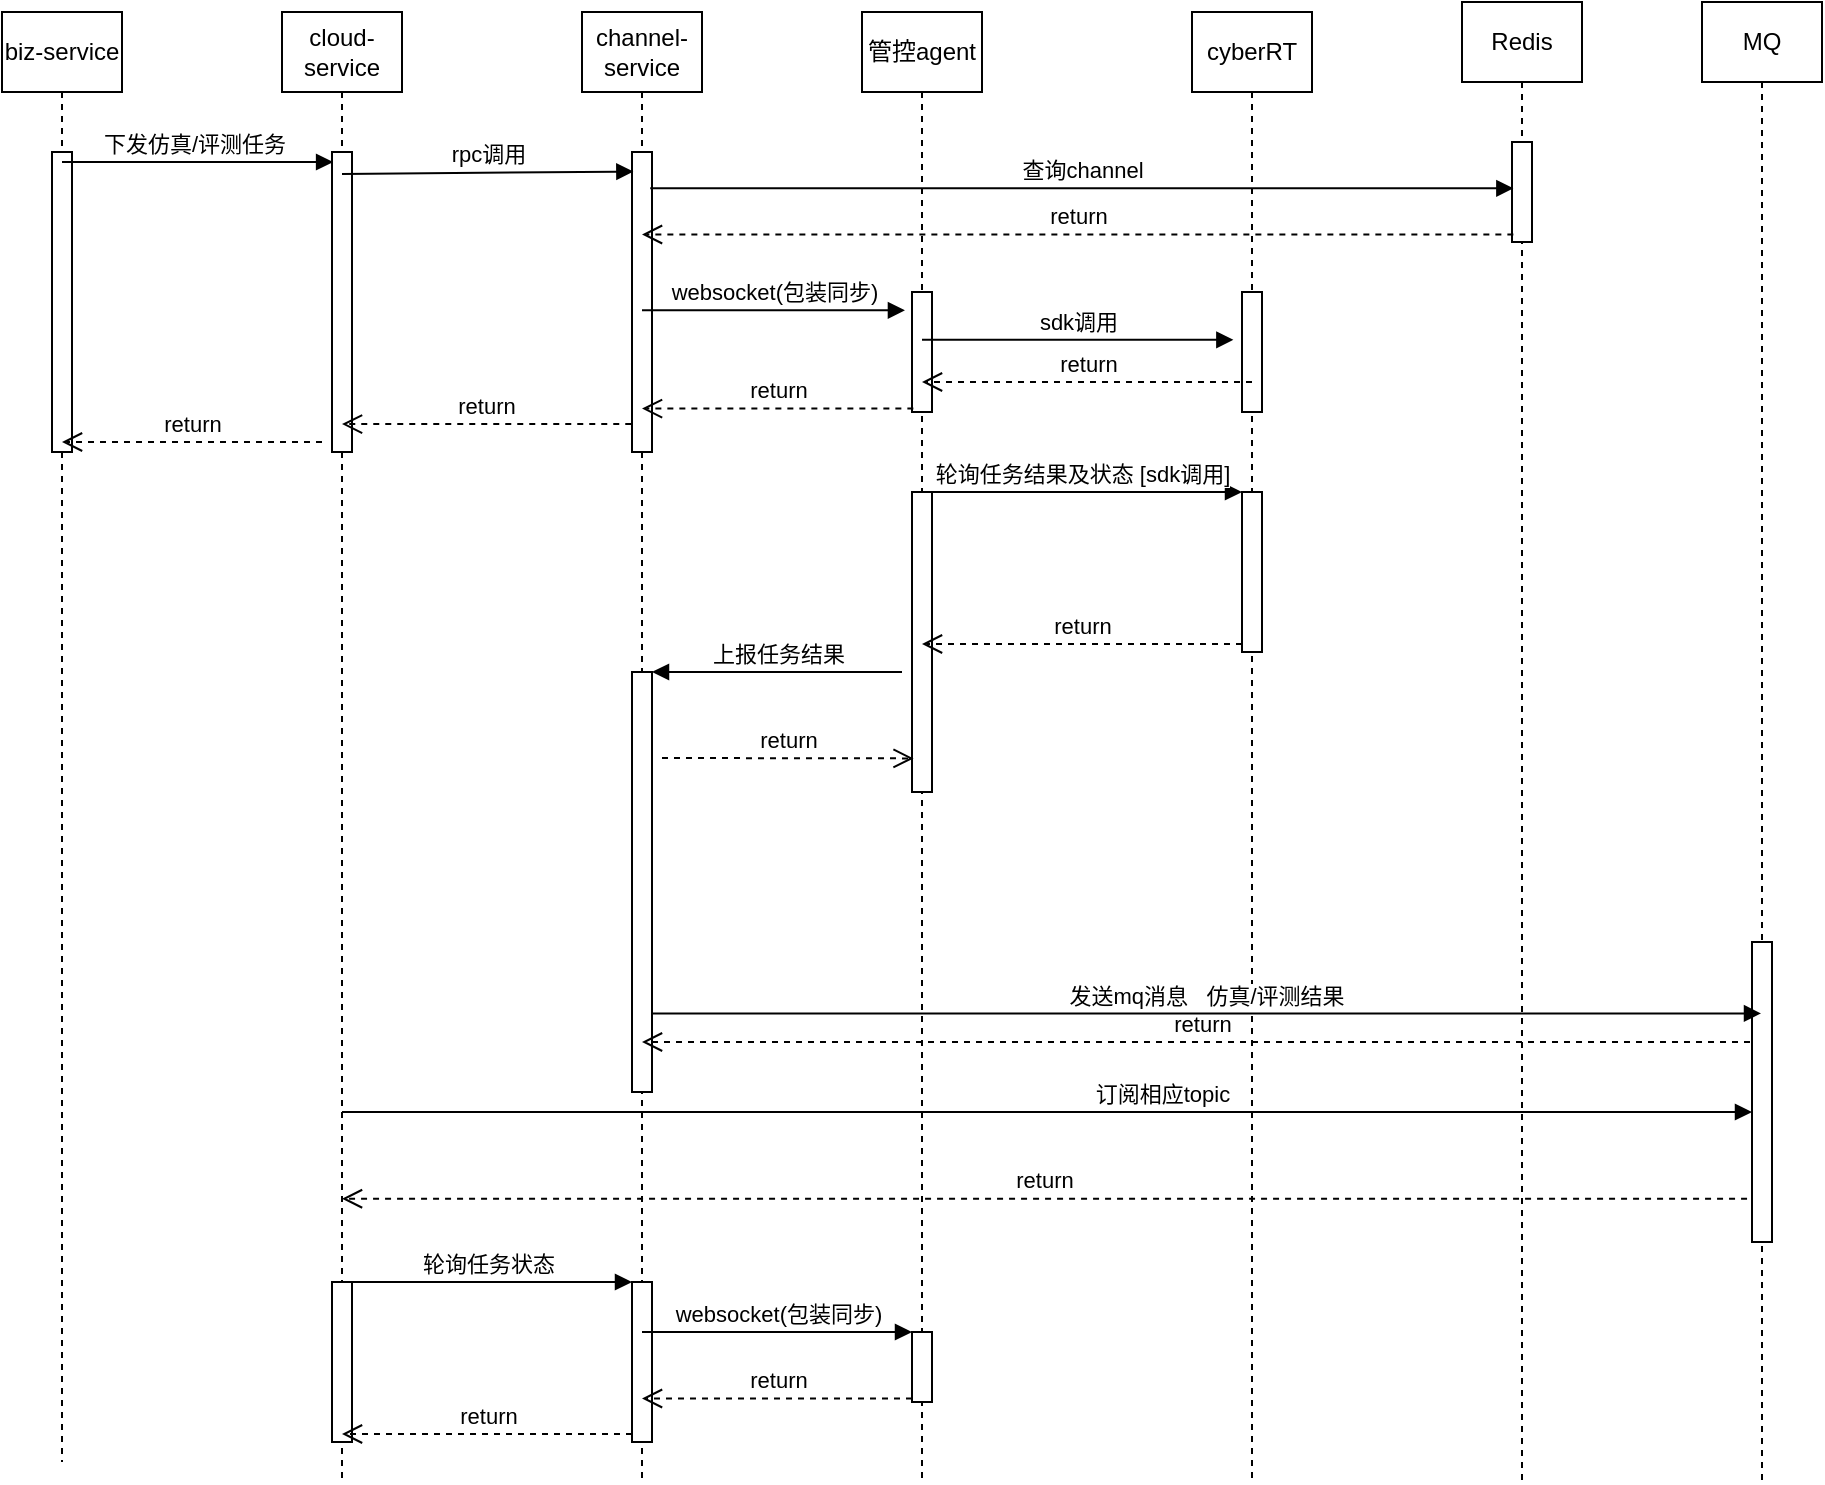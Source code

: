 <mxfile version="15.9.6" type="github" pages="4">
  <diagram name="第 0 页" id="7SCm7X1oim8M1oKMD6Wj">
    <mxGraphModel dx="946" dy="503" grid="1" gridSize="10" guides="1" tooltips="1" connect="1" arrows="1" fold="1" page="1" pageScale="1" pageWidth="850" pageHeight="1100" math="0" shadow="0">
      <root>
        <mxCell id="CPGcodSjH-JqmFzN9zXc-0" />
        <mxCell id="CPGcodSjH-JqmFzN9zXc-1" parent="CPGcodSjH-JqmFzN9zXc-0" />
        <mxCell id="CPGcodSjH-JqmFzN9zXc-2" value="cloud-service" style="shape=umlLifeline;perimeter=lifelinePerimeter;whiteSpace=wrap;html=1;container=1;collapsible=0;recursiveResize=0;outlineConnect=0;" parent="CPGcodSjH-JqmFzN9zXc-1" vertex="1">
          <mxGeometry x="170" y="25" width="60" height="735" as="geometry" />
        </mxCell>
        <mxCell id="CPGcodSjH-JqmFzN9zXc-3" value="" style="html=1;points=[];perimeter=orthogonalPerimeter;" parent="CPGcodSjH-JqmFzN9zXc-2" vertex="1">
          <mxGeometry x="25" y="70" width="10" height="150" as="geometry" />
        </mxCell>
        <mxCell id="CPGcodSjH-JqmFzN9zXc-4" value="" style="html=1;points=[];perimeter=orthogonalPerimeter;" parent="CPGcodSjH-JqmFzN9zXc-2" vertex="1">
          <mxGeometry x="25" y="635" width="10" height="80" as="geometry" />
        </mxCell>
        <mxCell id="CPGcodSjH-JqmFzN9zXc-5" value="channel-service" style="shape=umlLifeline;perimeter=lifelinePerimeter;whiteSpace=wrap;html=1;container=1;collapsible=0;recursiveResize=0;outlineConnect=0;" parent="CPGcodSjH-JqmFzN9zXc-1" vertex="1">
          <mxGeometry x="320" y="25" width="60" height="735" as="geometry" />
        </mxCell>
        <mxCell id="CPGcodSjH-JqmFzN9zXc-6" value="" style="html=1;points=[];perimeter=orthogonalPerimeter;" parent="CPGcodSjH-JqmFzN9zXc-5" vertex="1">
          <mxGeometry x="25" y="70" width="10" height="150" as="geometry" />
        </mxCell>
        <mxCell id="CPGcodSjH-JqmFzN9zXc-7" value="" style="html=1;points=[];perimeter=orthogonalPerimeter;" parent="CPGcodSjH-JqmFzN9zXc-5" vertex="1">
          <mxGeometry x="25" y="330" width="10" height="210" as="geometry" />
        </mxCell>
        <mxCell id="CPGcodSjH-JqmFzN9zXc-8" value="" style="html=1;points=[];perimeter=orthogonalPerimeter;" parent="CPGcodSjH-JqmFzN9zXc-5" vertex="1">
          <mxGeometry x="25" y="635" width="10" height="80" as="geometry" />
        </mxCell>
        <mxCell id="CPGcodSjH-JqmFzN9zXc-9" value="管控agent" style="shape=umlLifeline;perimeter=lifelinePerimeter;whiteSpace=wrap;html=1;container=1;collapsible=0;recursiveResize=0;outlineConnect=0;" parent="CPGcodSjH-JqmFzN9zXc-1" vertex="1">
          <mxGeometry x="460" y="25" width="60" height="735" as="geometry" />
        </mxCell>
        <mxCell id="CPGcodSjH-JqmFzN9zXc-10" value="" style="html=1;points=[];perimeter=orthogonalPerimeter;" parent="CPGcodSjH-JqmFzN9zXc-9" vertex="1">
          <mxGeometry x="25" y="140" width="10" height="60" as="geometry" />
        </mxCell>
        <mxCell id="CPGcodSjH-JqmFzN9zXc-11" value="" style="html=1;points=[];perimeter=orthogonalPerimeter;" parent="CPGcodSjH-JqmFzN9zXc-9" vertex="1">
          <mxGeometry x="25" y="240" width="10" height="150" as="geometry" />
        </mxCell>
        <mxCell id="CPGcodSjH-JqmFzN9zXc-13" value="" style="html=1;points=[];perimeter=orthogonalPerimeter;" parent="CPGcodSjH-JqmFzN9zXc-9" vertex="1">
          <mxGeometry x="25" y="660" width="10" height="35" as="geometry" />
        </mxCell>
        <mxCell id="CPGcodSjH-JqmFzN9zXc-14" value="cyberRT" style="shape=umlLifeline;perimeter=lifelinePerimeter;whiteSpace=wrap;html=1;container=1;collapsible=0;recursiveResize=0;outlineConnect=0;" parent="CPGcodSjH-JqmFzN9zXc-1" vertex="1">
          <mxGeometry x="625" y="25" width="60" height="735" as="geometry" />
        </mxCell>
        <mxCell id="CPGcodSjH-JqmFzN9zXc-15" value="" style="html=1;points=[];perimeter=orthogonalPerimeter;" parent="CPGcodSjH-JqmFzN9zXc-14" vertex="1">
          <mxGeometry x="25" y="140" width="10" height="60" as="geometry" />
        </mxCell>
        <mxCell id="CPGcodSjH-JqmFzN9zXc-16" value="" style="html=1;points=[];perimeter=orthogonalPerimeter;" parent="CPGcodSjH-JqmFzN9zXc-14" vertex="1">
          <mxGeometry x="25" y="240" width="10" height="80" as="geometry" />
        </mxCell>
        <mxCell id="CPGcodSjH-JqmFzN9zXc-17" value="Redis" style="shape=umlLifeline;perimeter=lifelinePerimeter;whiteSpace=wrap;html=1;container=1;collapsible=0;recursiveResize=0;outlineConnect=0;" parent="CPGcodSjH-JqmFzN9zXc-1" vertex="1">
          <mxGeometry x="760" y="20" width="60" height="740" as="geometry" />
        </mxCell>
        <mxCell id="CPGcodSjH-JqmFzN9zXc-18" value="" style="html=1;points=[];perimeter=orthogonalPerimeter;" parent="CPGcodSjH-JqmFzN9zXc-17" vertex="1">
          <mxGeometry x="25" y="70" width="10" height="50" as="geometry" />
        </mxCell>
        <mxCell id="CPGcodSjH-JqmFzN9zXc-19" value="rpc调用" style="html=1;verticalAlign=bottom;endArrow=block;entryX=0.068;entryY=0.065;rounded=0;entryDx=0;entryDy=0;entryPerimeter=0;" parent="CPGcodSjH-JqmFzN9zXc-1" target="CPGcodSjH-JqmFzN9zXc-6" edge="1">
          <mxGeometry relative="1" as="geometry">
            <mxPoint x="200" y="106" as="sourcePoint" />
          </mxGeometry>
        </mxCell>
        <mxCell id="CPGcodSjH-JqmFzN9zXc-20" value="return" style="html=1;verticalAlign=bottom;endArrow=open;dashed=1;endSize=8;exitX=-0.037;exitY=0.907;rounded=0;exitDx=0;exitDy=0;exitPerimeter=0;" parent="CPGcodSjH-JqmFzN9zXc-1" source="CPGcodSjH-JqmFzN9zXc-6" target="CPGcodSjH-JqmFzN9zXc-2" edge="1">
          <mxGeometry relative="1" as="geometry">
            <mxPoint x="100" y="166" as="targetPoint" />
          </mxGeometry>
        </mxCell>
        <mxCell id="CPGcodSjH-JqmFzN9zXc-21" value="websocket(包装同步)" style="html=1;verticalAlign=bottom;endArrow=block;entryX=-0.353;entryY=0.153;rounded=0;entryDx=0;entryDy=0;entryPerimeter=0;" parent="CPGcodSjH-JqmFzN9zXc-1" source="CPGcodSjH-JqmFzN9zXc-5" target="CPGcodSjH-JqmFzN9zXc-10" edge="1">
          <mxGeometry relative="1" as="geometry">
            <mxPoint x="240" y="100" as="sourcePoint" />
          </mxGeometry>
        </mxCell>
        <mxCell id="CPGcodSjH-JqmFzN9zXc-22" value="return" style="html=1;verticalAlign=bottom;endArrow=open;dashed=1;endSize=8;exitX=0.068;exitY=0.971;rounded=0;exitDx=0;exitDy=0;exitPerimeter=0;" parent="CPGcodSjH-JqmFzN9zXc-1" source="CPGcodSjH-JqmFzN9zXc-10" target="CPGcodSjH-JqmFzN9zXc-5" edge="1">
          <mxGeometry relative="1" as="geometry">
            <mxPoint x="240" y="176" as="targetPoint" />
          </mxGeometry>
        </mxCell>
        <mxCell id="CPGcodSjH-JqmFzN9zXc-23" value="sdk调用" style="html=1;verticalAlign=bottom;endArrow=block;entryX=-0.432;entryY=0.398;rounded=0;entryDx=0;entryDy=0;entryPerimeter=0;" parent="CPGcodSjH-JqmFzN9zXc-1" source="CPGcodSjH-JqmFzN9zXc-9" target="CPGcodSjH-JqmFzN9zXc-15" edge="1">
          <mxGeometry relative="1" as="geometry">
            <mxPoint x="500" y="185" as="sourcePoint" />
          </mxGeometry>
        </mxCell>
        <mxCell id="CPGcodSjH-JqmFzN9zXc-24" value="return" style="html=1;verticalAlign=bottom;endArrow=open;dashed=1;endSize=8;rounded=0;" parent="CPGcodSjH-JqmFzN9zXc-1" target="CPGcodSjH-JqmFzN9zXc-9" edge="1">
          <mxGeometry relative="1" as="geometry">
            <mxPoint x="410" y="186" as="targetPoint" />
            <mxPoint x="655" y="210" as="sourcePoint" />
          </mxGeometry>
        </mxCell>
        <mxCell id="CPGcodSjH-JqmFzN9zXc-25" value="轮询任务结果及状态 [sdk调用]" style="html=1;verticalAlign=bottom;endArrow=block;entryX=0;entryY=0;rounded=0;" parent="CPGcodSjH-JqmFzN9zXc-1" source="CPGcodSjH-JqmFzN9zXc-9" target="CPGcodSjH-JqmFzN9zXc-16" edge="1">
          <mxGeometry relative="1" as="geometry">
            <mxPoint x="405" y="260" as="sourcePoint" />
          </mxGeometry>
        </mxCell>
        <mxCell id="CPGcodSjH-JqmFzN9zXc-26" value="return" style="html=1;verticalAlign=bottom;endArrow=open;dashed=1;endSize=8;exitX=0;exitY=0.95;rounded=0;" parent="CPGcodSjH-JqmFzN9zXc-1" source="CPGcodSjH-JqmFzN9zXc-16" target="CPGcodSjH-JqmFzN9zXc-9" edge="1">
          <mxGeometry relative="1" as="geometry">
            <mxPoint x="405" y="336" as="targetPoint" />
          </mxGeometry>
        </mxCell>
        <mxCell id="CPGcodSjH-JqmFzN9zXc-27" value="上报任务结果" style="html=1;verticalAlign=bottom;endArrow=block;entryX=1;entryY=0;rounded=0;endSize=6;startSize=6;" parent="CPGcodSjH-JqmFzN9zXc-1" target="CPGcodSjH-JqmFzN9zXc-7" edge="1">
          <mxGeometry relative="1" as="geometry">
            <mxPoint x="480" y="355" as="sourcePoint" />
          </mxGeometry>
        </mxCell>
        <mxCell id="CPGcodSjH-JqmFzN9zXc-28" value="return" style="html=1;verticalAlign=bottom;endArrow=open;dashed=1;endSize=8;rounded=0;entryX=0.08;entryY=0.888;entryDx=0;entryDy=0;entryPerimeter=0;" parent="CPGcodSjH-JqmFzN9zXc-1" target="CPGcodSjH-JqmFzN9zXc-11" edge="1">
          <mxGeometry relative="1" as="geometry">
            <mxPoint x="590" y="407" as="targetPoint" />
            <mxPoint x="360" y="398" as="sourcePoint" />
            <Array as="points" />
          </mxGeometry>
        </mxCell>
        <mxCell id="CPGcodSjH-JqmFzN9zXc-29" value="订阅相应topic" style="html=1;verticalAlign=bottom;endArrow=block;entryX=0;entryY=0;rounded=0;" parent="CPGcodSjH-JqmFzN9zXc-1" source="CPGcodSjH-JqmFzN9zXc-2" edge="1">
          <mxGeometry x="0.163" relative="1" as="geometry">
            <mxPoint x="555" y="480" as="sourcePoint" />
            <mxPoint x="905" y="575" as="targetPoint" />
            <mxPoint as="offset" />
          </mxGeometry>
        </mxCell>
        <mxCell id="CPGcodSjH-JqmFzN9zXc-30" value="return" style="html=1;verticalAlign=bottom;endArrow=open;dashed=1;endSize=8;exitX=-0.247;exitY=0.964;rounded=0;exitDx=0;exitDy=0;exitPerimeter=0;" parent="CPGcodSjH-JqmFzN9zXc-1" target="CPGcodSjH-JqmFzN9zXc-2" edge="1">
          <mxGeometry relative="1" as="geometry">
            <mxPoint x="555" y="556" as="targetPoint" />
            <mxPoint x="902.53" y="618.38" as="sourcePoint" />
          </mxGeometry>
        </mxCell>
        <mxCell id="CPGcodSjH-JqmFzN9zXc-31" value="return" style="html=1;verticalAlign=bottom;endArrow=open;dashed=1;endSize=8;rounded=0;" parent="CPGcodSjH-JqmFzN9zXc-1" target="CPGcodSjH-JqmFzN9zXc-5" edge="1">
          <mxGeometry relative="1" as="geometry">
            <mxPoint x="180" y="550" as="targetPoint" />
            <mxPoint x="910" y="540" as="sourcePoint" />
          </mxGeometry>
        </mxCell>
        <mxCell id="CPGcodSjH-JqmFzN9zXc-36" value="biz-service" style="shape=umlLifeline;perimeter=lifelinePerimeter;whiteSpace=wrap;html=1;container=1;collapsible=0;recursiveResize=0;outlineConnect=0;" parent="CPGcodSjH-JqmFzN9zXc-1" vertex="1">
          <mxGeometry x="30" y="25" width="60" height="725" as="geometry" />
        </mxCell>
        <mxCell id="CPGcodSjH-JqmFzN9zXc-37" value="" style="html=1;points=[];perimeter=orthogonalPerimeter;" parent="CPGcodSjH-JqmFzN9zXc-36" vertex="1">
          <mxGeometry x="25" y="70" width="10" height="150" as="geometry" />
        </mxCell>
        <mxCell id="CPGcodSjH-JqmFzN9zXc-38" value="下发仿真/评测任务" style="html=1;verticalAlign=bottom;endArrow=block;entryX=0;entryY=0;rounded=0;" parent="CPGcodSjH-JqmFzN9zXc-1" edge="1">
          <mxGeometry x="-0.031" relative="1" as="geometry">
            <mxPoint x="60" y="100" as="sourcePoint" />
            <mxPoint x="195.55" y="100.0" as="targetPoint" />
            <mxPoint as="offset" />
          </mxGeometry>
        </mxCell>
        <mxCell id="CPGcodSjH-JqmFzN9zXc-39" value="return" style="html=1;verticalAlign=bottom;endArrow=open;dashed=1;endSize=8;rounded=0;" parent="CPGcodSjH-JqmFzN9zXc-1" target="CPGcodSjH-JqmFzN9zXc-36" edge="1">
          <mxGeometry relative="1" as="geometry">
            <mxPoint x="190" y="240" as="sourcePoint" />
            <mxPoint x="110" y="230" as="targetPoint" />
          </mxGeometry>
        </mxCell>
        <mxCell id="CPGcodSjH-JqmFzN9zXc-40" value="MQ" style="shape=umlLifeline;perimeter=lifelinePerimeter;whiteSpace=wrap;html=1;container=1;collapsible=0;recursiveResize=0;outlineConnect=0;" parent="CPGcodSjH-JqmFzN9zXc-1" vertex="1">
          <mxGeometry x="880" y="20" width="60" height="740" as="geometry" />
        </mxCell>
        <mxCell id="CPGcodSjH-JqmFzN9zXc-41" value="" style="html=1;points=[];perimeter=orthogonalPerimeter;" parent="CPGcodSjH-JqmFzN9zXc-40" vertex="1">
          <mxGeometry x="25" y="470" width="10" height="150" as="geometry" />
        </mxCell>
        <mxCell id="CPGcodSjH-JqmFzN9zXc-42" value="return" style="html=1;verticalAlign=bottom;endArrow=open;dashed=1;endSize=8;exitX=0.068;exitY=0.925;rounded=0;exitDx=0;exitDy=0;exitPerimeter=0;" parent="CPGcodSjH-JqmFzN9zXc-1" source="CPGcodSjH-JqmFzN9zXc-18" target="CPGcodSjH-JqmFzN9zXc-5" edge="1">
          <mxGeometry relative="1" as="geometry">
            <mxPoint x="685" y="236" as="targetPoint" />
          </mxGeometry>
        </mxCell>
        <mxCell id="CPGcodSjH-JqmFzN9zXc-43" value="查询channel" style="html=1;verticalAlign=bottom;endArrow=block;rounded=0;entryX=0.068;entryY=0.463;entryDx=0;entryDy=0;entryPerimeter=0;exitX=0.911;exitY=0.121;exitDx=0;exitDy=0;exitPerimeter=0;" parent="CPGcodSjH-JqmFzN9zXc-1" source="CPGcodSjH-JqmFzN9zXc-6" target="CPGcodSjH-JqmFzN9zXc-18" edge="1">
          <mxGeometry relative="1" as="geometry">
            <mxPoint x="360" y="106" as="sourcePoint" />
            <mxPoint x="790" y="100" as="targetPoint" />
          </mxGeometry>
        </mxCell>
        <mxCell id="CPGcodSjH-JqmFzN9zXc-44" value="发送mq消息&amp;nbsp; &amp;nbsp;仿真/评测结果" style="html=1;verticalAlign=bottom;endArrow=block;rounded=0;startSize=6;endSize=6;exitX=1.016;exitY=0.813;exitDx=0;exitDy=0;exitPerimeter=0;" parent="CPGcodSjH-JqmFzN9zXc-1" source="CPGcodSjH-JqmFzN9zXc-7" target="CPGcodSjH-JqmFzN9zXc-40" edge="1">
          <mxGeometry width="80" relative="1" as="geometry">
            <mxPoint x="570" y="420" as="sourcePoint" />
            <mxPoint x="650" y="420" as="targetPoint" />
          </mxGeometry>
        </mxCell>
        <mxCell id="CPGcodSjH-JqmFzN9zXc-45" value="websocket(包装同步)" style="html=1;verticalAlign=bottom;endArrow=block;entryX=0;entryY=0;rounded=0;startSize=6;endSize=6;" parent="CPGcodSjH-JqmFzN9zXc-1" source="CPGcodSjH-JqmFzN9zXc-5" target="CPGcodSjH-JqmFzN9zXc-13" edge="1">
          <mxGeometry relative="1" as="geometry">
            <mxPoint x="370" y="600" as="sourcePoint" />
          </mxGeometry>
        </mxCell>
        <mxCell id="CPGcodSjH-JqmFzN9zXc-46" value="return" style="html=1;verticalAlign=bottom;endArrow=open;dashed=1;endSize=8;exitX=0;exitY=0.95;rounded=0;" parent="CPGcodSjH-JqmFzN9zXc-1" source="CPGcodSjH-JqmFzN9zXc-13" target="CPGcodSjH-JqmFzN9zXc-5" edge="1">
          <mxGeometry relative="1" as="geometry">
            <mxPoint x="370" y="676" as="targetPoint" />
          </mxGeometry>
        </mxCell>
        <mxCell id="CPGcodSjH-JqmFzN9zXc-47" value="轮询任务状态" style="html=1;verticalAlign=bottom;endArrow=block;entryX=0;entryY=0;rounded=0;startSize=6;endSize=6;" parent="CPGcodSjH-JqmFzN9zXc-1" source="CPGcodSjH-JqmFzN9zXc-2" target="CPGcodSjH-JqmFzN9zXc-8" edge="1">
          <mxGeometry relative="1" as="geometry">
            <mxPoint x="370" y="550" as="sourcePoint" />
          </mxGeometry>
        </mxCell>
        <mxCell id="CPGcodSjH-JqmFzN9zXc-48" value="return" style="html=1;verticalAlign=bottom;endArrow=open;dashed=1;endSize=8;exitX=0;exitY=0.95;rounded=0;" parent="CPGcodSjH-JqmFzN9zXc-1" source="CPGcodSjH-JqmFzN9zXc-8" target="CPGcodSjH-JqmFzN9zXc-2" edge="1">
          <mxGeometry relative="1" as="geometry">
            <mxPoint x="370" y="626" as="targetPoint" />
          </mxGeometry>
        </mxCell>
      </root>
    </mxGraphModel>
  </diagram>
  <diagram id="y43DfxvxHkq96aOq3xMm" name="第 1 页">
    <mxGraphModel dx="946" dy="503" grid="1" gridSize="10" guides="1" tooltips="1" connect="1" arrows="1" fold="1" page="1" pageScale="1" pageWidth="850" pageHeight="1100" math="0" shadow="0">
      <root>
        <mxCell id="0" />
        <mxCell id="1" parent="0" />
        <mxCell id="WShSjZ7iAAt_4kcY2VJ5-2" value="cloud-service" style="shape=umlLifeline;perimeter=lifelinePerimeter;whiteSpace=wrap;html=1;container=1;collapsible=0;recursiveResize=0;outlineConnect=0;" parent="1" vertex="1">
          <mxGeometry x="170" y="25" width="60" height="735" as="geometry" />
        </mxCell>
        <mxCell id="WShSjZ7iAAt_4kcY2VJ5-31" value="" style="html=1;points=[];perimeter=orthogonalPerimeter;" parent="WShSjZ7iAAt_4kcY2VJ5-2" vertex="1">
          <mxGeometry x="25" y="70" width="10" height="150" as="geometry" />
        </mxCell>
        <mxCell id="LzbOUSj-QeAD0FJS8F---11" value="" style="html=1;points=[];perimeter=orthogonalPerimeter;" parent="WShSjZ7iAAt_4kcY2VJ5-2" vertex="1">
          <mxGeometry x="25" y="635" width="10" height="80" as="geometry" />
        </mxCell>
        <mxCell id="WShSjZ7iAAt_4kcY2VJ5-9" value="channel-service" style="shape=umlLifeline;perimeter=lifelinePerimeter;whiteSpace=wrap;html=1;container=1;collapsible=0;recursiveResize=0;outlineConnect=0;" parent="1" vertex="1">
          <mxGeometry x="320" y="25" width="60" height="735" as="geometry" />
        </mxCell>
        <mxCell id="WShSjZ7iAAt_4kcY2VJ5-17" value="" style="html=1;points=[];perimeter=orthogonalPerimeter;" parent="WShSjZ7iAAt_4kcY2VJ5-9" vertex="1">
          <mxGeometry x="25" y="70" width="10" height="150" as="geometry" />
        </mxCell>
        <mxCell id="WShSjZ7iAAt_4kcY2VJ5-34" value="" style="html=1;points=[];perimeter=orthogonalPerimeter;" parent="WShSjZ7iAAt_4kcY2VJ5-9" vertex="1">
          <mxGeometry x="25" y="330" width="10" height="210" as="geometry" />
        </mxCell>
        <mxCell id="LzbOUSj-QeAD0FJS8F---8" value="" style="html=1;points=[];perimeter=orthogonalPerimeter;" parent="WShSjZ7iAAt_4kcY2VJ5-9" vertex="1">
          <mxGeometry x="25" y="635" width="10" height="80" as="geometry" />
        </mxCell>
        <mxCell id="WShSjZ7iAAt_4kcY2VJ5-11" value="管控agent" style="shape=umlLifeline;perimeter=lifelinePerimeter;whiteSpace=wrap;html=1;container=1;collapsible=0;recursiveResize=0;outlineConnect=0;" parent="1" vertex="1">
          <mxGeometry x="460" y="25" width="60" height="735" as="geometry" />
        </mxCell>
        <mxCell id="WShSjZ7iAAt_4kcY2VJ5-22" value="" style="html=1;points=[];perimeter=orthogonalPerimeter;" parent="WShSjZ7iAAt_4kcY2VJ5-11" vertex="1">
          <mxGeometry x="25" y="140" width="10" height="60" as="geometry" />
        </mxCell>
        <mxCell id="WShSjZ7iAAt_4kcY2VJ5-32" value="" style="html=1;points=[];perimeter=orthogonalPerimeter;" parent="WShSjZ7iAAt_4kcY2VJ5-11" vertex="1">
          <mxGeometry x="25" y="240" width="10" height="150" as="geometry" />
        </mxCell>
        <mxCell id="LzbOUSj-QeAD0FJS8F---4" value="" style="html=1;points=[];perimeter=orthogonalPerimeter;" parent="WShSjZ7iAAt_4kcY2VJ5-11" vertex="1">
          <mxGeometry x="25" y="660" width="10" height="35" as="geometry" />
        </mxCell>
        <mxCell id="WShSjZ7iAAt_4kcY2VJ5-12" value="agent" style="shape=umlLifeline;perimeter=lifelinePerimeter;whiteSpace=wrap;html=1;container=1;collapsible=0;recursiveResize=0;outlineConnect=0;" parent="1" vertex="1">
          <mxGeometry x="625" y="25" width="60" height="735" as="geometry" />
        </mxCell>
        <mxCell id="WShSjZ7iAAt_4kcY2VJ5-25" value="" style="html=1;points=[];perimeter=orthogonalPerimeter;" parent="WShSjZ7iAAt_4kcY2VJ5-12" vertex="1">
          <mxGeometry x="25" y="140" width="10" height="60" as="geometry" />
        </mxCell>
        <mxCell id="WShSjZ7iAAt_4kcY2VJ5-28" value="" style="html=1;points=[];perimeter=orthogonalPerimeter;" parent="WShSjZ7iAAt_4kcY2VJ5-12" vertex="1">
          <mxGeometry x="25" y="240" width="10" height="80" as="geometry" />
        </mxCell>
        <mxCell id="WShSjZ7iAAt_4kcY2VJ5-14" value="Redis" style="shape=umlLifeline;perimeter=lifelinePerimeter;whiteSpace=wrap;html=1;container=1;collapsible=0;recursiveResize=0;outlineConnect=0;" parent="1" vertex="1">
          <mxGeometry x="760" y="20" width="60" height="740" as="geometry" />
        </mxCell>
        <mxCell id="WShSjZ7iAAt_4kcY2VJ5-66" value="" style="html=1;points=[];perimeter=orthogonalPerimeter;" parent="WShSjZ7iAAt_4kcY2VJ5-14" vertex="1">
          <mxGeometry x="25" y="70" width="10" height="50" as="geometry" />
        </mxCell>
        <mxCell id="WShSjZ7iAAt_4kcY2VJ5-18" value="rpc调用" style="html=1;verticalAlign=bottom;endArrow=block;entryX=0.068;entryY=0.065;rounded=0;entryDx=0;entryDy=0;entryPerimeter=0;" parent="1" target="WShSjZ7iAAt_4kcY2VJ5-17" edge="1">
          <mxGeometry relative="1" as="geometry">
            <mxPoint x="200" y="106" as="sourcePoint" />
          </mxGeometry>
        </mxCell>
        <mxCell id="WShSjZ7iAAt_4kcY2VJ5-19" value="return" style="html=1;verticalAlign=bottom;endArrow=open;dashed=1;endSize=8;exitX=-0.037;exitY=0.907;rounded=0;exitDx=0;exitDy=0;exitPerimeter=0;" parent="1" source="WShSjZ7iAAt_4kcY2VJ5-17" target="WShSjZ7iAAt_4kcY2VJ5-2" edge="1">
          <mxGeometry relative="1" as="geometry">
            <mxPoint x="100" y="166" as="targetPoint" />
          </mxGeometry>
        </mxCell>
        <mxCell id="WShSjZ7iAAt_4kcY2VJ5-23" value="websocket(包装同步)" style="html=1;verticalAlign=bottom;endArrow=block;entryX=-0.353;entryY=0.153;rounded=0;entryDx=0;entryDy=0;entryPerimeter=0;" parent="1" source="WShSjZ7iAAt_4kcY2VJ5-9" target="WShSjZ7iAAt_4kcY2VJ5-22" edge="1">
          <mxGeometry relative="1" as="geometry">
            <mxPoint x="240" y="100" as="sourcePoint" />
          </mxGeometry>
        </mxCell>
        <mxCell id="WShSjZ7iAAt_4kcY2VJ5-24" value="return" style="html=1;verticalAlign=bottom;endArrow=open;dashed=1;endSize=8;exitX=0.068;exitY=0.971;rounded=0;exitDx=0;exitDy=0;exitPerimeter=0;" parent="1" source="WShSjZ7iAAt_4kcY2VJ5-22" target="WShSjZ7iAAt_4kcY2VJ5-9" edge="1">
          <mxGeometry relative="1" as="geometry">
            <mxPoint x="240" y="176" as="targetPoint" />
          </mxGeometry>
        </mxCell>
        <mxCell id="WShSjZ7iAAt_4kcY2VJ5-26" value="http调用api接口" style="html=1;verticalAlign=bottom;endArrow=block;entryX=-0.432;entryY=0.398;rounded=0;entryDx=0;entryDy=0;entryPerimeter=0;" parent="1" source="WShSjZ7iAAt_4kcY2VJ5-11" target="WShSjZ7iAAt_4kcY2VJ5-25" edge="1">
          <mxGeometry relative="1" as="geometry">
            <mxPoint x="500" y="185" as="sourcePoint" />
          </mxGeometry>
        </mxCell>
        <mxCell id="WShSjZ7iAAt_4kcY2VJ5-27" value="return" style="html=1;verticalAlign=bottom;endArrow=open;dashed=1;endSize=8;rounded=0;" parent="1" target="WShSjZ7iAAt_4kcY2VJ5-11" edge="1">
          <mxGeometry relative="1" as="geometry">
            <mxPoint x="410" y="186" as="targetPoint" />
            <mxPoint x="655" y="210" as="sourcePoint" />
          </mxGeometry>
        </mxCell>
        <mxCell id="WShSjZ7iAAt_4kcY2VJ5-29" value="轮询任务结果 &amp;amp;任务状态" style="html=1;verticalAlign=bottom;endArrow=block;entryX=0;entryY=0;rounded=0;" parent="1" source="WShSjZ7iAAt_4kcY2VJ5-11" target="WShSjZ7iAAt_4kcY2VJ5-28" edge="1">
          <mxGeometry relative="1" as="geometry">
            <mxPoint x="405" y="260" as="sourcePoint" />
          </mxGeometry>
        </mxCell>
        <mxCell id="WShSjZ7iAAt_4kcY2VJ5-30" value="return" style="html=1;verticalAlign=bottom;endArrow=open;dashed=1;endSize=8;exitX=0;exitY=0.95;rounded=0;" parent="1" source="WShSjZ7iAAt_4kcY2VJ5-28" target="WShSjZ7iAAt_4kcY2VJ5-11" edge="1">
          <mxGeometry relative="1" as="geometry">
            <mxPoint x="405" y="336" as="targetPoint" />
          </mxGeometry>
        </mxCell>
        <mxCell id="WShSjZ7iAAt_4kcY2VJ5-35" value="上报任务结果" style="html=1;verticalAlign=bottom;endArrow=block;entryX=1;entryY=0;rounded=0;endSize=6;startSize=6;" parent="1" target="WShSjZ7iAAt_4kcY2VJ5-34" edge="1">
          <mxGeometry relative="1" as="geometry">
            <mxPoint x="480" y="355" as="sourcePoint" />
          </mxGeometry>
        </mxCell>
        <mxCell id="WShSjZ7iAAt_4kcY2VJ5-36" value="return" style="html=1;verticalAlign=bottom;endArrow=open;dashed=1;endSize=8;rounded=0;entryX=0.08;entryY=0.888;entryDx=0;entryDy=0;entryPerimeter=0;" parent="1" target="WShSjZ7iAAt_4kcY2VJ5-32" edge="1">
          <mxGeometry relative="1" as="geometry">
            <mxPoint x="590" y="407" as="targetPoint" />
            <mxPoint x="360" y="398" as="sourcePoint" />
            <Array as="points" />
          </mxGeometry>
        </mxCell>
        <mxCell id="WShSjZ7iAAt_4kcY2VJ5-43" value="订阅相应topic" style="html=1;verticalAlign=bottom;endArrow=block;entryX=0;entryY=0;rounded=0;" parent="1" source="WShSjZ7iAAt_4kcY2VJ5-2" edge="1">
          <mxGeometry x="0.163" relative="1" as="geometry">
            <mxPoint x="555" y="480" as="sourcePoint" />
            <mxPoint x="905" y="575" as="targetPoint" />
            <mxPoint as="offset" />
          </mxGeometry>
        </mxCell>
        <mxCell id="WShSjZ7iAAt_4kcY2VJ5-44" value="return" style="html=1;verticalAlign=bottom;endArrow=open;dashed=1;endSize=8;exitX=-0.247;exitY=0.964;rounded=0;exitDx=0;exitDy=0;exitPerimeter=0;" parent="1" target="WShSjZ7iAAt_4kcY2VJ5-2" edge="1">
          <mxGeometry relative="1" as="geometry">
            <mxPoint x="555" y="556" as="targetPoint" />
            <mxPoint x="902.53" y="618.38" as="sourcePoint" />
          </mxGeometry>
        </mxCell>
        <mxCell id="WShSjZ7iAAt_4kcY2VJ5-45" value="return" style="html=1;verticalAlign=bottom;endArrow=open;dashed=1;endSize=8;rounded=0;" parent="1" target="WShSjZ7iAAt_4kcY2VJ5-9" edge="1">
          <mxGeometry relative="1" as="geometry">
            <mxPoint x="180" y="550" as="targetPoint" />
            <mxPoint x="910" y="540" as="sourcePoint" />
          </mxGeometry>
        </mxCell>
        <mxCell id="WShSjZ7iAAt_4kcY2VJ5-57" value="biz-service" style="shape=umlLifeline;perimeter=lifelinePerimeter;whiteSpace=wrap;html=1;container=1;collapsible=0;recursiveResize=0;outlineConnect=0;" parent="1" vertex="1">
          <mxGeometry x="30" y="25" width="60" height="725" as="geometry" />
        </mxCell>
        <mxCell id="WShSjZ7iAAt_4kcY2VJ5-58" value="" style="html=1;points=[];perimeter=orthogonalPerimeter;" parent="WShSjZ7iAAt_4kcY2VJ5-57" vertex="1">
          <mxGeometry x="25" y="70" width="10" height="150" as="geometry" />
        </mxCell>
        <mxCell id="WShSjZ7iAAt_4kcY2VJ5-59" value="下发仿真/评测任务" style="html=1;verticalAlign=bottom;endArrow=block;entryX=0;entryY=0;rounded=0;" parent="1" edge="1">
          <mxGeometry x="-0.031" relative="1" as="geometry">
            <mxPoint x="60" y="100" as="sourcePoint" />
            <mxPoint x="195.55" y="100.0" as="targetPoint" />
            <mxPoint as="offset" />
          </mxGeometry>
        </mxCell>
        <mxCell id="WShSjZ7iAAt_4kcY2VJ5-60" value="return" style="html=1;verticalAlign=bottom;endArrow=open;dashed=1;endSize=8;rounded=0;" parent="1" target="WShSjZ7iAAt_4kcY2VJ5-57" edge="1">
          <mxGeometry relative="1" as="geometry">
            <mxPoint x="190" y="240" as="sourcePoint" />
            <mxPoint x="110" y="230" as="targetPoint" />
          </mxGeometry>
        </mxCell>
        <mxCell id="WShSjZ7iAAt_4kcY2VJ5-63" value="MQ" style="shape=umlLifeline;perimeter=lifelinePerimeter;whiteSpace=wrap;html=1;container=1;collapsible=0;recursiveResize=0;outlineConnect=0;" parent="1" vertex="1">
          <mxGeometry x="880" y="20" width="60" height="740" as="geometry" />
        </mxCell>
        <mxCell id="WShSjZ7iAAt_4kcY2VJ5-64" value="" style="html=1;points=[];perimeter=orthogonalPerimeter;" parent="WShSjZ7iAAt_4kcY2VJ5-63" vertex="1">
          <mxGeometry x="25" y="470" width="10" height="150" as="geometry" />
        </mxCell>
        <mxCell id="WShSjZ7iAAt_4kcY2VJ5-68" value="return" style="html=1;verticalAlign=bottom;endArrow=open;dashed=1;endSize=8;exitX=0.068;exitY=0.925;rounded=0;exitDx=0;exitDy=0;exitPerimeter=0;" parent="1" source="WShSjZ7iAAt_4kcY2VJ5-66" target="WShSjZ7iAAt_4kcY2VJ5-9" edge="1">
          <mxGeometry relative="1" as="geometry">
            <mxPoint x="685" y="236" as="targetPoint" />
          </mxGeometry>
        </mxCell>
        <mxCell id="WShSjZ7iAAt_4kcY2VJ5-70" value="查询channel" style="html=1;verticalAlign=bottom;endArrow=block;rounded=0;entryX=0.068;entryY=0.463;entryDx=0;entryDy=0;entryPerimeter=0;exitX=0.911;exitY=0.121;exitDx=0;exitDy=0;exitPerimeter=0;" parent="1" source="WShSjZ7iAAt_4kcY2VJ5-17" target="WShSjZ7iAAt_4kcY2VJ5-66" edge="1">
          <mxGeometry relative="1" as="geometry">
            <mxPoint x="360" y="106" as="sourcePoint" />
            <mxPoint x="790" y="100" as="targetPoint" />
          </mxGeometry>
        </mxCell>
        <mxCell id="TEx84sVC3yWoPWmnLdWA-1" value="发送mq消息&amp;nbsp; &amp;nbsp;仿真/评测结果" style="html=1;verticalAlign=bottom;endArrow=block;rounded=0;startSize=6;endSize=6;exitX=1.016;exitY=0.813;exitDx=0;exitDy=0;exitPerimeter=0;" parent="1" source="WShSjZ7iAAt_4kcY2VJ5-34" target="WShSjZ7iAAt_4kcY2VJ5-63" edge="1">
          <mxGeometry width="80" relative="1" as="geometry">
            <mxPoint x="570" y="420" as="sourcePoint" />
            <mxPoint x="650" y="420" as="targetPoint" />
          </mxGeometry>
        </mxCell>
        <mxCell id="LzbOUSj-QeAD0FJS8F---5" value="websocket(包装同步)&amp;nbsp;" style="html=1;verticalAlign=bottom;endArrow=block;entryX=0;entryY=0;rounded=0;startSize=6;endSize=6;" parent="1" source="WShSjZ7iAAt_4kcY2VJ5-9" target="LzbOUSj-QeAD0FJS8F---4" edge="1">
          <mxGeometry x="0.189" relative="1" as="geometry">
            <mxPoint x="370" y="600" as="sourcePoint" />
            <mxPoint as="offset" />
          </mxGeometry>
        </mxCell>
        <mxCell id="LzbOUSj-QeAD0FJS8F---6" value="return" style="html=1;verticalAlign=bottom;endArrow=open;dashed=1;endSize=8;exitX=0;exitY=0.95;rounded=0;" parent="1" source="LzbOUSj-QeAD0FJS8F---4" target="WShSjZ7iAAt_4kcY2VJ5-9" edge="1">
          <mxGeometry relative="1" as="geometry">
            <mxPoint x="370" y="676" as="targetPoint" />
          </mxGeometry>
        </mxCell>
        <mxCell id="LzbOUSj-QeAD0FJS8F---9" value="http 轮询任务状态" style="html=1;verticalAlign=bottom;endArrow=block;entryX=0;entryY=0;rounded=0;startSize=6;endSize=6;" parent="1" source="WShSjZ7iAAt_4kcY2VJ5-2" target="LzbOUSj-QeAD0FJS8F---8" edge="1">
          <mxGeometry relative="1" as="geometry">
            <mxPoint x="370" y="550" as="sourcePoint" />
          </mxGeometry>
        </mxCell>
        <mxCell id="LzbOUSj-QeAD0FJS8F---10" value="return" style="html=1;verticalAlign=bottom;endArrow=open;dashed=1;endSize=8;exitX=0;exitY=0.95;rounded=0;" parent="1" source="LzbOUSj-QeAD0FJS8F---8" target="WShSjZ7iAAt_4kcY2VJ5-2" edge="1">
          <mxGeometry relative="1" as="geometry">
            <mxPoint x="370" y="626" as="targetPoint" />
          </mxGeometry>
        </mxCell>
      </root>
    </mxGraphModel>
  </diagram>
  <diagram id="SDZFOU-aVHrFD_dtlYZ5" name="第 2 页">
    <mxGraphModel dx="1113" dy="1692" grid="1" gridSize="10" guides="1" tooltips="1" connect="1" arrows="1" fold="1" page="1" pageScale="1" pageWidth="850" pageHeight="1100" math="0" shadow="0">
      <root>
        <mxCell id="_KG9jZbXzDjlH9yBVUGl-0" />
        <mxCell id="_KG9jZbXzDjlH9yBVUGl-1" parent="_KG9jZbXzDjlH9yBVUGl-0" />
        <object placeholders="1" c4Name="channel-service" c4Type="Container" c4Application="通道服务" label="&lt;font style=&quot;font-size: 16px&quot;&gt;&lt;b&gt;&lt;div style=&quot;text-align: left&quot;&gt;%c4Name%&lt;/div&gt;&lt;/b&gt;&lt;/font&gt;&lt;div style=&quot;text-align: left&quot;&gt;[%c4Application%]&lt;/div&gt;" id="W9l1ISxlE_OnwhYrX99X-3">
          <mxCell style="rounded=1;fontSize=11;whiteSpace=wrap;html=1;dashed=1;arcSize=20;fillColor=none;strokeColor=#666666;fontColor=#333333;labelBackgroundColor=none;align=left;verticalAlign=bottom;labelBorderColor=none;spacingTop=0;spacing=10;dashPattern=8 4;metaEdit=1;rotatable=0;perimeter=rectanglePerimeter;noLabel=0;labelPadding=0;allowArrows=0;connectable=0;expand=0;recursiveResize=0;editable=1;pointerEvents=0;absoluteArcSize=1;points=[[0.25,0,0],[0.5,0,0],[0.75,0,0],[1,0.25,0],[1,0.5,0],[1,0.75,0],[0.75,1,0],[0.5,1,0],[0.25,1,0],[0,0.75,0],[0,0.5,0],[0,0.25,0]];" vertex="1" parent="_KG9jZbXzDjlH9yBVUGl-1">
            <mxGeometry x="10" y="-470" width="990" height="690" as="geometry" />
          </mxCell>
        </object>
        <object placeholders="1" c4Name="PushService" c4Type="Component: Spring Bean" c4Description="路由&amp;推送" label="&lt;font style=&quot;font-size: 16px&quot;&gt;&lt;b&gt;%c4Name%&lt;/b&gt;&lt;/font&gt;&lt;div&gt;[%c4Type%]&lt;/div&gt;&lt;br&gt;&lt;div&gt;&lt;font style=&quot;font-size: 11px&quot;&gt;&lt;font color=&quot;#cccccc&quot;&gt;%c4Description%&lt;/font&gt;&lt;/div&gt;" id="W9l1ISxlE_OnwhYrX99X-17">
          <mxCell style="rounded=1;whiteSpace=wrap;html=1;labelBackgroundColor=none;fillColor=#1061B0;fontColor=#ffffff;align=center;arcSize=10;strokeColor=#0D5091;metaEdit=1;resizable=0;points=[[0.25,0,0],[0.5,0,0],[0.75,0,0],[1,0.25,0],[1,0.5,0],[1,0.75,0],[0.75,1,0],[0.5,1,0],[0.25,1,0],[0,0.75,0],[0,0.5,0],[0,0.25,0]];" vertex="1" parent="_KG9jZbXzDjlH9yBVUGl-1">
            <mxGeometry x="370" y="-185" width="240" height="120" as="geometry" />
          </mxCell>
        </object>
        <object placeholders="1" c4Name="ConnectionService" c4Type="Component: Spring Bean" c4Description="连接管理&amp;权限管理" label="&lt;font style=&quot;font-size: 16px&quot;&gt;&lt;b&gt;%c4Name%&lt;/b&gt;&lt;/font&gt;&lt;div&gt;[%c4Type%]&lt;/div&gt;&lt;br&gt;&lt;div&gt;&lt;font style=&quot;font-size: 11px&quot;&gt;&lt;font color=&quot;#cccccc&quot;&gt;%c4Description%&lt;/font&gt;&lt;/div&gt;" id="W9l1ISxlE_OnwhYrX99X-18">
          <mxCell style="rounded=1;whiteSpace=wrap;html=1;labelBackgroundColor=none;fillColor=#1061B0;fontColor=#ffffff;align=center;arcSize=10;strokeColor=#0D5091;metaEdit=1;resizable=0;points=[[0.25,0,0],[0.5,0,0],[0.75,0,0],[1,0.25,0],[1,0.5,0],[1,0.75,0],[0.75,1,0],[0.5,1,0],[0.25,1,0],[0,0.75,0],[0,0.5,0],[0,0.25,0]];" vertex="1" parent="_KG9jZbXzDjlH9yBVUGl-1">
            <mxGeometry x="370" y="60" width="240" height="120" as="geometry" />
          </mxCell>
        </object>
        <object placeholders="1" c4Name="server" c4Type="Component: Spring Controller" c4Description="rpc服务接口" label="&lt;font style=&quot;font-size: 16px&quot;&gt;&lt;b&gt;%c4Name%&lt;/b&gt;&lt;/font&gt;&lt;div&gt;[%c4Type%]&lt;/div&gt;&lt;br&gt;&lt;div&gt;&lt;font style=&quot;font-size: 11px&quot;&gt;&lt;font color=&quot;#cccccc&quot;&gt;%c4Description%&lt;/font&gt;&lt;/div&gt;" id="W9l1ISxlE_OnwhYrX99X-20">
          <mxCell style="rounded=1;whiteSpace=wrap;html=1;labelBackgroundColor=none;fillColor=#1061B0;fontColor=#ffffff;align=center;arcSize=10;strokeColor=#0D5091;metaEdit=1;resizable=0;points=[[0.25,0,0],[0.5,0,0],[0.75,0,0],[1,0.25,0],[1,0.5,0],[1,0.75,0],[0.75,1,0],[0.5,1,0],[0.25,1,0],[0,0.75,0],[0,0.5,0],[0,0.25,0]];" vertex="1" parent="_KG9jZbXzDjlH9yBVUGl-1">
            <mxGeometry x="360" y="-410" width="240" height="120" as="geometry" />
          </mxCell>
        </object>
        <object placeholders="1" c4Name="cloud service" c4Type="Container: Java &amp; SpringBoot" c4Description="调度服务" label="&lt;font style=&quot;font-size: 16px&quot;&gt;&lt;b&gt;%c4Name%&lt;/b&gt;&lt;/font&gt;&lt;div&gt;[%c4Type%]&lt;/div&gt;&lt;br&gt;&lt;div&gt;&lt;font style=&quot;font-size: 11px&quot;&gt;&lt;font color=&quot;#cccccc&quot;&gt;%c4Description%&lt;/font&gt;&lt;/div&gt;" id="W9l1ISxlE_OnwhYrX99X-21">
          <mxCell style="rounded=1;whiteSpace=wrap;html=1;labelBackgroundColor=none;fillColor=#8C8496;fontColor=#ffffff;align=center;arcSize=10;strokeColor=#736782;metaEdit=1;resizable=0;points=[[0.25,0,0],[0.5,0,0],[0.75,0,0],[1,0.25,0],[1,0.5,0],[1,0.75,0],[0.75,1,0],[0.5,1,0],[0.25,1,0],[0,0.75,0],[0,0.5,0],[0,0.25,0]];" vertex="1" parent="_KG9jZbXzDjlH9yBVUGl-1">
            <mxGeometry x="360" y="-620" width="240" height="120" as="geometry" />
          </mxCell>
        </object>
        <mxCell id="fMAy1tNqFpR4QyeKrXCf-0" value="" style="endArrow=classic;html=1;rounded=0;startSize=6;endSize=6;entryX=0.5;entryY=0;entryDx=0;entryDy=0;entryPerimeter=0;exitX=0.5;exitY=1;exitDx=0;exitDy=0;exitPerimeter=0;" edge="1" parent="_KG9jZbXzDjlH9yBVUGl-1" source="W9l1ISxlE_OnwhYrX99X-21" target="W9l1ISxlE_OnwhYrX99X-20">
          <mxGeometry width="50" height="50" relative="1" as="geometry">
            <mxPoint x="500" y="-200" as="sourcePoint" />
            <mxPoint x="550" y="-250" as="targetPoint" />
          </mxGeometry>
        </mxCell>
        <mxCell id="fMAy1tNqFpR4QyeKrXCf-1" value="请求&lt;br&gt;[RPC]" style="edgeLabel;html=1;align=center;verticalAlign=middle;resizable=0;points=[];" vertex="1" connectable="0" parent="fMAy1tNqFpR4QyeKrXCf-0">
          <mxGeometry x="0.092" relative="1" as="geometry">
            <mxPoint as="offset" />
          </mxGeometry>
        </mxCell>
        <mxCell id="fMAy1tNqFpR4QyeKrXCf-5" value="" style="endArrow=classic;html=1;rounded=0;startSize=6;endSize=6;exitX=0.5;exitY=1;exitDx=0;exitDy=0;exitPerimeter=0;entryX=0.5;entryY=0;entryDx=0;entryDy=0;entryPerimeter=0;" edge="1" parent="_KG9jZbXzDjlH9yBVUGl-1" source="W9l1ISxlE_OnwhYrX99X-17" target="W9l1ISxlE_OnwhYrX99X-18">
          <mxGeometry width="50" height="50" relative="1" as="geometry">
            <mxPoint x="500" y="110" as="sourcePoint" />
            <mxPoint x="550" y="60" as="targetPoint" />
          </mxGeometry>
        </mxCell>
        <mxCell id="fMAy1tNqFpR4QyeKrXCf-6" value="Uses" style="edgeLabel;html=1;align=center;verticalAlign=middle;resizable=0;points=[];" vertex="1" connectable="0" parent="fMAy1tNqFpR4QyeKrXCf-5">
          <mxGeometry x="-0.011" y="-2" relative="1" as="geometry">
            <mxPoint as="offset" />
          </mxGeometry>
        </mxCell>
        <object placeholders="1" c4Name="agent" c4Type="Container: Python" c4Description="管控Agent" label="&lt;font style=&quot;font-size: 16px&quot;&gt;&lt;b&gt;%c4Name%&lt;/b&gt;&lt;/font&gt;&lt;div&gt;[%c4Type%]&lt;/div&gt;&lt;br&gt;&lt;div&gt;&lt;font style=&quot;font-size: 11px&quot;&gt;&lt;font color=&quot;#cccccc&quot;&gt;%c4Description%&lt;/font&gt;&lt;/div&gt;" id="fMAy1tNqFpR4QyeKrXCf-8">
          <mxCell style="rounded=1;whiteSpace=wrap;html=1;labelBackgroundColor=none;fillColor=#8C8496;fontColor=#ffffff;align=center;arcSize=10;strokeColor=#736782;metaEdit=1;resizable=0;points=[[0.25,0,0],[0.5,0,0],[0.75,0,0],[1,0.25,0],[1,0.5,0],[1,0.75,0],[0.75,1,0],[0.5,1,0],[0.25,1,0],[0,0.75,0],[0,0.5,0],[0,0.25,0]];" vertex="1" parent="_KG9jZbXzDjlH9yBVUGl-1">
            <mxGeometry x="370" y="320" width="240" height="120" as="geometry" />
          </mxCell>
        </object>
        <mxCell id="fMAy1tNqFpR4QyeKrXCf-11" value="" style="endArrow=classic;html=1;rounded=0;startSize=6;endSize=6;entryX=0.75;entryY=1;entryDx=0;entryDy=0;entryPerimeter=0;exitX=0.75;exitY=0;exitDx=0;exitDy=0;exitPerimeter=0;" edge="1" parent="_KG9jZbXzDjlH9yBVUGl-1" source="fMAy1tNqFpR4QyeKrXCf-8" target="W9l1ISxlE_OnwhYrX99X-18">
          <mxGeometry width="50" height="50" relative="1" as="geometry">
            <mxPoint x="500" y="220" as="sourcePoint" />
            <mxPoint x="840" y="190" as="targetPoint" />
          </mxGeometry>
        </mxCell>
        <mxCell id="fMAy1tNqFpR4QyeKrXCf-14" value="上报仿真结果&lt;br&gt;[websocket]" style="edgeLabel;html=1;align=center;verticalAlign=middle;resizable=0;points=[];" vertex="1" connectable="0" parent="fMAy1tNqFpR4QyeKrXCf-11">
          <mxGeometry x="-0.169" y="-1" relative="1" as="geometry">
            <mxPoint as="offset" />
          </mxGeometry>
        </mxCell>
        <mxCell id="fMAy1tNqFpR4QyeKrXCf-12" value="" style="endArrow=classic;html=1;rounded=0;startSize=6;endSize=6;entryX=0.25;entryY=0;entryDx=0;entryDy=0;entryPerimeter=0;exitX=0.25;exitY=1;exitDx=0;exitDy=0;exitPerimeter=0;" edge="1" parent="_KG9jZbXzDjlH9yBVUGl-1" source="W9l1ISxlE_OnwhYrX99X-18" target="fMAy1tNqFpR4QyeKrXCf-8">
          <mxGeometry width="50" height="50" relative="1" as="geometry">
            <mxPoint x="460" y="210" as="sourcePoint" />
            <mxPoint x="550" y="170" as="targetPoint" />
          </mxGeometry>
        </mxCell>
        <mxCell id="fMAy1tNqFpR4QyeKrXCf-13" value="任务调度&lt;br&gt;[websocket]" style="edgeLabel;html=1;align=center;verticalAlign=middle;resizable=0;points=[];" vertex="1" connectable="0" parent="fMAy1tNqFpR4QyeKrXCf-12">
          <mxGeometry x="0.125" y="-1" relative="1" as="geometry">
            <mxPoint as="offset" />
          </mxGeometry>
        </mxCell>
        <mxCell id="fMAy1tNqFpR4QyeKrXCf-16" value="" style="endArrow=classic;html=1;rounded=0;startSize=6;endSize=6;entryX=0;entryY=0.5;entryDx=0;entryDy=0;entryPerimeter=0;exitX=1;exitY=0.5;exitDx=0;exitDy=0;exitPerimeter=0;" edge="1" parent="_KG9jZbXzDjlH9yBVUGl-1" source="fMAy1tNqFpR4QyeKrXCf-18" target="fMAy1tNqFpR4QyeKrXCf-22">
          <mxGeometry width="50" height="50" relative="1" as="geometry">
            <mxPoint x="640" y="90" as="sourcePoint" />
            <mxPoint x="1040" y="-30" as="targetPoint" />
          </mxGeometry>
        </mxCell>
        <mxCell id="fMAy1tNqFpR4QyeKrXCf-17" value="Uses" style="edgeLabel;html=1;align=center;verticalAlign=middle;resizable=0;points=[];" vertex="1" connectable="0" parent="fMAy1tNqFpR4QyeKrXCf-16">
          <mxGeometry x="0.011" y="-1" relative="1" as="geometry">
            <mxPoint as="offset" />
          </mxGeometry>
        </mxCell>
        <object placeholders="1" c4Name="handleService" c4Type="Component: Spring Bean" c4Description="消息处理" label="&lt;font style=&quot;font-size: 16px&quot;&gt;&lt;b&gt;%c4Name%&lt;/b&gt;&lt;/font&gt;&lt;div&gt;[%c4Type%]&lt;/div&gt;&lt;br&gt;&lt;div&gt;&lt;font style=&quot;font-size: 11px&quot;&gt;&lt;font color=&quot;#cccccc&quot;&gt;%c4Description%&lt;/font&gt;&lt;/div&gt;" id="fMAy1tNqFpR4QyeKrXCf-18">
          <mxCell style="rounded=1;whiteSpace=wrap;html=1;labelBackgroundColor=none;fillColor=#1061B0;fontColor=#ffffff;align=center;arcSize=10;strokeColor=#0D5091;metaEdit=1;resizable=0;points=[[0.25,0,0],[0.5,0,0],[0.75,0,0],[1,0.25,0],[1,0.5,0],[1,0.75,0],[0.75,1,0],[0.5,1,0],[0.25,1,0],[0,0.75,0],[0,0.5,0],[0,0.25,0]];" vertex="1" parent="_KG9jZbXzDjlH9yBVUGl-1">
            <mxGeometry x="690" y="-90" width="240" height="120" as="geometry" />
          </mxCell>
        </object>
        <mxCell id="fMAy1tNqFpR4QyeKrXCf-19" value="Uses" style="endArrow=classic;html=1;rounded=0;startSize=6;endSize=6;exitX=0.5;exitY=1;exitDx=0;exitDy=0;exitPerimeter=0;" edge="1" parent="_KG9jZbXzDjlH9yBVUGl-1" source="W9l1ISxlE_OnwhYrX99X-20">
          <mxGeometry width="50" height="50" relative="1" as="geometry">
            <mxPoint x="540" y="-130" as="sourcePoint" />
            <mxPoint x="480" y="-190" as="targetPoint" />
          </mxGeometry>
        </mxCell>
        <mxCell id="fMAy1tNqFpR4QyeKrXCf-20" value="" style="endArrow=classic;html=1;rounded=0;startSize=6;endSize=6;entryX=0;entryY=0.5;entryDx=0;entryDy=0;entryPerimeter=0;exitX=1;exitY=0.5;exitDx=0;exitDy=0;exitPerimeter=0;" edge="1" parent="_KG9jZbXzDjlH9yBVUGl-1" source="W9l1ISxlE_OnwhYrX99X-18" target="fMAy1tNqFpR4QyeKrXCf-18">
          <mxGeometry width="50" height="50" relative="1" as="geometry">
            <mxPoint x="560" y="190" as="sourcePoint" />
            <mxPoint x="610" y="140" as="targetPoint" />
          </mxGeometry>
        </mxCell>
        <mxCell id="fMAy1tNqFpR4QyeKrXCf-21" value="Uses" style="edgeLabel;html=1;align=center;verticalAlign=middle;resizable=0;points=[];" vertex="1" connectable="0" parent="fMAy1tNqFpR4QyeKrXCf-20">
          <mxGeometry x="0.029" relative="1" as="geometry">
            <mxPoint as="offset" />
          </mxGeometry>
        </mxCell>
        <object placeholders="1" c4Name="mq" c4Type="Container: mq" c4Description="mq消息系统" label="&lt;font style=&quot;font-size: 16px&quot;&gt;&lt;b&gt;%c4Name%&lt;/b&gt;&lt;/font&gt;&lt;div&gt;[%c4Type%]&lt;/div&gt;&lt;br&gt;&lt;div&gt;&lt;font style=&quot;font-size: 11px&quot;&gt;&lt;font color=&quot;#cccccc&quot;&gt;%c4Description%&lt;/font&gt;&lt;/div&gt;" id="fMAy1tNqFpR4QyeKrXCf-22">
          <mxCell style="rounded=1;whiteSpace=wrap;html=1;labelBackgroundColor=none;fillColor=#8C8496;fontColor=#ffffff;align=center;arcSize=10;strokeColor=#736782;metaEdit=1;resizable=0;points=[[0.25,0,0],[0.5,0,0],[0.75,0,0],[1,0.25,0],[1,0.5,0],[1,0.75,0],[0.75,1,0],[0.5,1,0],[0.25,1,0],[0,0.75,0],[0,0.5,0],[0,0.25,0]];" vertex="1" parent="_KG9jZbXzDjlH9yBVUGl-1">
            <mxGeometry x="1040" y="-90" width="240" height="120" as="geometry" />
          </mxCell>
        </object>
        <object placeholders="1" c4Name="Redis" c4Type="Container: Redis" c4Description="缓存服务" label="&lt;font style=&quot;font-size: 16px&quot;&gt;&lt;b&gt;%c4Name%&lt;/b&gt;&lt;/font&gt;&lt;div&gt;[%c4Type%]&lt;/div&gt;&lt;br&gt;&lt;div&gt;&lt;font style=&quot;font-size: 11px&quot;&gt;&lt;font color=&quot;#cccccc&quot;&gt;%c4Description%&lt;/font&gt;&lt;/div&gt;" id="QZvN3XNg1lSxwmUP-YPt-0">
          <mxCell style="rounded=1;whiteSpace=wrap;html=1;labelBackgroundColor=none;fillColor=#8C8496;fontColor=#ffffff;align=center;arcSize=10;strokeColor=#736782;metaEdit=1;resizable=0;points=[[0.25,0,0],[0.5,0,0],[0.75,0,0],[1,0.25,0],[1,0.5,0],[1,0.75,0],[0.75,1,0],[0.5,1,0],[0.25,1,0],[0,0.75,0],[0,0.5,0],[0,0.25,0]];" vertex="1" parent="_KG9jZbXzDjlH9yBVUGl-1">
            <mxGeometry x="1040" y="-240" width="240" height="120" as="geometry" />
          </mxCell>
        </object>
        <mxCell id="QZvN3XNg1lSxwmUP-YPt-1" value="" style="endArrow=classic;html=1;rounded=0;startSize=6;endSize=6;entryX=0;entryY=0.5;entryDx=0;entryDy=0;entryPerimeter=0;exitX=1;exitY=0.5;exitDx=0;exitDy=0;exitPerimeter=0;" edge="1" parent="_KG9jZbXzDjlH9yBVUGl-1" source="W9l1ISxlE_OnwhYrX99X-17" target="QZvN3XNg1lSxwmUP-YPt-0">
          <mxGeometry width="50" height="50" relative="1" as="geometry">
            <mxPoint x="750" y="-50" as="sourcePoint" />
            <mxPoint x="800" y="-100" as="targetPoint" />
          </mxGeometry>
        </mxCell>
        <mxCell id="QZvN3XNg1lSxwmUP-YPt-2" value="Uses" style="edgeLabel;html=1;align=center;verticalAlign=middle;resizable=0;points=[];" vertex="1" connectable="0" parent="QZvN3XNg1lSxwmUP-YPt-1">
          <mxGeometry x="-0.025" y="2" relative="1" as="geometry">
            <mxPoint as="offset" />
          </mxGeometry>
        </mxCell>
        <object placeholders="1" c4Name="facade" c4Type="Component: Spring Controller" c4Description="Http服务出口" label="&lt;font style=&quot;font-size: 16px&quot;&gt;&lt;b&gt;%c4Name%&lt;/b&gt;&lt;/font&gt;&lt;div&gt;[%c4Type%]&lt;/div&gt;&lt;br&gt;&lt;div&gt;&lt;font style=&quot;font-size: 11px&quot;&gt;&lt;font color=&quot;#cccccc&quot;&gt;%c4Description%&lt;/font&gt;&lt;/div&gt;" id="QZvN3XNg1lSxwmUP-YPt-3">
          <mxCell style="rounded=1;whiteSpace=wrap;html=1;labelBackgroundColor=none;fillColor=#1061B0;fontColor=#ffffff;align=center;arcSize=10;strokeColor=#0D5091;metaEdit=1;resizable=0;points=[[0.25,0,0],[0.5,0,0],[0.75,0,0],[1,0.25,0],[1,0.5,0],[1,0.75,0],[0.75,1,0],[0.5,1,0],[0.25,1,0],[0,0.75,0],[0,0.5,0],[0,0.25,0]];" vertex="1" parent="_KG9jZbXzDjlH9yBVUGl-1">
            <mxGeometry x="60" y="-410" width="240" height="120" as="geometry" />
          </mxCell>
        </object>
        <mxCell id="QZvN3XNg1lSxwmUP-YPt-4" value="" style="endArrow=classic;html=1;rounded=0;startSize=6;endSize=6;entryX=0;entryY=0.5;entryDx=0;entryDy=0;entryPerimeter=0;exitX=0.5;exitY=1;exitDx=0;exitDy=0;exitPerimeter=0;" edge="1" parent="_KG9jZbXzDjlH9yBVUGl-1" source="QZvN3XNg1lSxwmUP-YPt-3" target="W9l1ISxlE_OnwhYrX99X-17">
          <mxGeometry width="50" height="50" relative="1" as="geometry">
            <mxPoint x="440" y="-120" as="sourcePoint" />
            <mxPoint x="490" y="-170" as="targetPoint" />
          </mxGeometry>
        </mxCell>
        <mxCell id="QZvN3XNg1lSxwmUP-YPt-7" value="Uses" style="edgeLabel;html=1;align=center;verticalAlign=middle;resizable=0;points=[];" vertex="1" connectable="0" parent="QZvN3XNg1lSxwmUP-YPt-4">
          <mxGeometry x="-0.202" y="1" relative="1" as="geometry">
            <mxPoint as="offset" />
          </mxGeometry>
        </mxCell>
        <mxCell id="QZvN3XNg1lSxwmUP-YPt-5" value="" style="endArrow=classic;html=1;rounded=0;startSize=6;endSize=6;exitX=0.25;exitY=1;exitDx=0;exitDy=0;exitPerimeter=0;entryX=0.5;entryY=0;entryDx=0;entryDy=0;entryPerimeter=0;" edge="1" parent="_KG9jZbXzDjlH9yBVUGl-1" source="W9l1ISxlE_OnwhYrX99X-21" target="QZvN3XNg1lSxwmUP-YPt-3">
          <mxGeometry width="50" height="50" relative="1" as="geometry">
            <mxPoint x="440" y="-380" as="sourcePoint" />
            <mxPoint x="490" y="-430" as="targetPoint" />
          </mxGeometry>
        </mxCell>
        <mxCell id="QZvN3XNg1lSxwmUP-YPt-6" value="请求&lt;br&gt;[HTTP]" style="edgeLabel;html=1;align=center;verticalAlign=middle;resizable=0;points=[];" vertex="1" connectable="0" parent="QZvN3XNg1lSxwmUP-YPt-5">
          <mxGeometry x="0.313" y="-1" relative="1" as="geometry">
            <mxPoint as="offset" />
          </mxGeometry>
        </mxCell>
      </root>
    </mxGraphModel>
  </diagram>
  <diagram id="8ybU64GWRdI7aLrXRs49" name="第 3 页">
    <mxGraphModel dx="996" dy="1629" grid="1" gridSize="10" guides="1" tooltips="1" connect="1" arrows="1" fold="1" page="1" pageScale="1" pageWidth="850" pageHeight="1100" math="0" shadow="0">
      <root>
        <mxCell id="KI1oXDr5LT7Th_vi-DM1-0" />
        <mxCell id="KI1oXDr5LT7Th_vi-DM1-1" parent="KI1oXDr5LT7Th_vi-DM1-0" />
        <object placeholders="1" c4Name="simulation-task-service" c4Type="Component: package" c4Description="定时轮询&amp;仿真下发" label="&lt;font style=&quot;font-size: 16px&quot;&gt;&lt;b&gt;%c4Name%&lt;/b&gt;&lt;/font&gt;&lt;div&gt;[%c4Type%]&lt;/div&gt;&lt;br&gt;&lt;div&gt;&lt;font style=&quot;font-size: 11px&quot;&gt;&lt;font color=&quot;#cccccc&quot;&gt;%c4Description%&lt;/font&gt;&lt;/div&gt;" id="ClSZ7VDpRHEIGhQH-xuT-0">
          <mxCell style="rounded=1;whiteSpace=wrap;html=1;labelBackgroundColor=none;fillColor=#1061B0;fontColor=#ffffff;align=center;arcSize=10;strokeColor=#0D5091;metaEdit=1;resizable=0;points=[[0.25,0,0],[0.5,0,0],[0.75,0,0],[1,0.25,0],[1,0.5,0],[1,0.75,0],[0.75,1,0],[0.5,1,0],[0.25,1,0],[0,0.75,0],[0,0.5,0],[0,0.25,0]];" vertex="1" parent="KI1oXDr5LT7Th_vi-DM1-1">
            <mxGeometry x="480" y="150" width="240" height="120" as="geometry" />
          </mxCell>
        </object>
        <object placeholders="1" c4Name="Agent" c4Type="Container: Python" c4Application="管控Agent" label="&lt;font style=&quot;font-size: 16px&quot;&gt;&lt;b&gt;&lt;div style=&quot;text-align: left&quot;&gt;%c4Name%&lt;/div&gt;&lt;/b&gt;&lt;/font&gt;&lt;div style=&quot;text-align: left&quot;&gt;[%c4Application%]&lt;/div&gt;" id="_j7g-Hf4wzB0zJztA7ZN-0">
          <mxCell style="rounded=1;fontSize=11;whiteSpace=wrap;html=1;dashed=1;arcSize=20;fillColor=none;strokeColor=#666666;fontColor=#333333;labelBackgroundColor=none;align=left;verticalAlign=bottom;labelBorderColor=none;spacingTop=0;spacing=10;dashPattern=8 4;metaEdit=1;rotatable=0;perimeter=rectanglePerimeter;noLabel=0;labelPadding=0;allowArrows=0;connectable=0;expand=0;recursiveResize=0;editable=1;pointerEvents=0;absoluteArcSize=1;points=[[0.25,0,0],[0.5,0,0],[0.75,0,0],[1,0.25,0],[1,0.5,0],[1,0.75,0],[0.75,1,0],[0.5,1,0],[0.25,1,0],[0,0.75,0],[0,0.5,0],[0,0.25,0]];" vertex="1" parent="KI1oXDr5LT7Th_vi-DM1-1">
            <mxGeometry x="30" y="-100" width="1060" height="490" as="geometry" />
          </mxCell>
        </object>
        <object placeholders="1" c4Name="Agent" c4Type="Container: Python" c4Description="Agent" label="&lt;font style=&quot;font-size: 16px&quot;&gt;&lt;b&gt;%c4Name%&lt;/b&gt;&lt;/font&gt;&lt;div&gt;[%c4Type%]&lt;/div&gt;&lt;br&gt;&lt;div&gt;&lt;font style=&quot;font-size: 11px&quot;&gt;&lt;font color=&quot;#cccccc&quot;&gt;%c4Description%&lt;/font&gt;&lt;/div&gt;" id="zXk8BwOZyY3tYKeX7qxL-1">
          <mxCell style="rounded=1;whiteSpace=wrap;html=1;labelBackgroundColor=none;fillColor=#8C8496;fontColor=#ffffff;align=center;arcSize=10;strokeColor=#736782;metaEdit=1;resizable=0;points=[[0.25,0,0],[0.5,0,0],[0.75,0,0],[1,0.25,0],[1,0.5,0],[1,0.75,0],[0.75,1,0],[0.5,1,0],[0.25,1,0],[0,0.75,0],[0,0.5,0],[0,0.25,0]];" vertex="1" parent="KI1oXDr5LT7Th_vi-DM1-1">
            <mxGeometry x="540" y="450" width="240" height="120" as="geometry" />
          </mxCell>
        </object>
        <object placeholders="1" c4Name="simulation-message-service" c4Type="Component: package" c4Description="消息管理" label="&lt;font style=&quot;font-size: 16px&quot;&gt;&lt;b&gt;%c4Name%&lt;/b&gt;&lt;/font&gt;&lt;div&gt;[%c4Type%]&lt;/div&gt;&lt;br&gt;&lt;div&gt;&lt;font style=&quot;font-size: 11px&quot;&gt;&lt;font color=&quot;#cccccc&quot;&gt;%c4Description%&lt;/font&gt;&lt;/div&gt;" id="zXk8BwOZyY3tYKeX7qxL-2">
          <mxCell style="rounded=1;whiteSpace=wrap;html=1;labelBackgroundColor=none;fillColor=#1061B0;fontColor=#ffffff;align=center;arcSize=10;strokeColor=#0D5091;metaEdit=1;resizable=0;points=[[0.25,0,0],[0.5,0,0],[0.75,0,0],[1,0.25,0],[1,0.5,0],[1,0.75,0],[0.75,1,0],[0.5,1,0],[0.25,1,0],[0,0.75,0],[0,0.5,0],[0,0.25,0]];" vertex="1" parent="KI1oXDr5LT7Th_vi-DM1-1">
            <mxGeometry x="580" y="-50" width="240" height="120" as="geometry" />
          </mxCell>
        </object>
        <object placeholders="1" c4Name="channel-service" c4Type="Container: Java&amp;SpringBoot" c4Description="通道服务" label="&lt;font style=&quot;font-size: 16px&quot;&gt;&lt;b&gt;%c4Name%&lt;/b&gt;&lt;/font&gt;&lt;div&gt;[%c4Type%]&lt;/div&gt;&lt;br&gt;&lt;div&gt;&lt;font style=&quot;font-size: 11px&quot;&gt;&lt;font color=&quot;#cccccc&quot;&gt;%c4Description%&lt;/font&gt;&lt;/div&gt;" id="zXk8BwOZyY3tYKeX7qxL-4">
          <mxCell style="rounded=1;whiteSpace=wrap;html=1;labelBackgroundColor=none;fillColor=#8C8496;fontColor=#ffffff;align=center;arcSize=10;strokeColor=#736782;metaEdit=1;resizable=0;points=[[0.25,0,0],[0.5,0,0],[0.75,0,0],[1,0.25,0],[1,0.5,0],[1,0.75,0],[0.75,1,0],[0.5,1,0],[0.25,1,0],[0,0.75,0],[0,0.5,0],[0,0.25,0]];" vertex="1" parent="KI1oXDr5LT7Th_vi-DM1-1">
            <mxGeometry x="580" y="-290" width="240" height="120" as="geometry" />
          </mxCell>
        </object>
        <mxCell id="zXk8BwOZyY3tYKeX7qxL-5" value="" style="endArrow=classic;html=1;rounded=0;startSize=6;endSize=6;entryX=0.75;entryY=1;entryDx=0;entryDy=0;entryPerimeter=0;exitX=0.75;exitY=0;exitDx=0;exitDy=0;exitPerimeter=0;" edge="1" parent="KI1oXDr5LT7Th_vi-DM1-1" source="zXk8BwOZyY3tYKeX7qxL-2" target="zXk8BwOZyY3tYKeX7qxL-4">
          <mxGeometry width="50" height="50" relative="1" as="geometry">
            <mxPoint x="400" y="180" as="sourcePoint" />
            <mxPoint x="450" y="130" as="targetPoint" />
          </mxGeometry>
        </mxCell>
        <mxCell id="zXk8BwOZyY3tYKeX7qxL-8" value="[websocket]" style="edgeLabel;html=1;align=center;verticalAlign=middle;resizable=0;points=[];" vertex="1" connectable="0" parent="zXk8BwOZyY3tYKeX7qxL-5">
          <mxGeometry x="0.377" y="2" relative="1" as="geometry">
            <mxPoint as="offset" />
          </mxGeometry>
        </mxCell>
        <mxCell id="zXk8BwOZyY3tYKeX7qxL-6" value="" style="endArrow=classic;html=1;rounded=0;startSize=6;endSize=6;entryX=0.25;entryY=0;entryDx=0;entryDy=0;entryPerimeter=0;exitX=0.25;exitY=1;exitDx=0;exitDy=0;exitPerimeter=0;" edge="1" parent="KI1oXDr5LT7Th_vi-DM1-1" source="zXk8BwOZyY3tYKeX7qxL-4" target="zXk8BwOZyY3tYKeX7qxL-2">
          <mxGeometry width="50" height="50" relative="1" as="geometry">
            <mxPoint x="180" y="-60" as="sourcePoint" />
            <mxPoint x="450" y="60" as="targetPoint" />
          </mxGeometry>
        </mxCell>
        <mxCell id="zXk8BwOZyY3tYKeX7qxL-7" value="[websocket]" style="edgeLabel;html=1;align=center;verticalAlign=middle;resizable=0;points=[];" vertex="1" connectable="0" parent="zXk8BwOZyY3tYKeX7qxL-6">
          <mxGeometry x="-0.282" y="2" relative="1" as="geometry">
            <mxPoint x="-2" y="-1" as="offset" />
          </mxGeometry>
        </mxCell>
        <object placeholders="1" c4Name="simulation-callback-service" c4Type="Component: package" c4Description="仿真结果回调" label="&lt;font style=&quot;font-size: 16px&quot;&gt;&lt;b&gt;%c4Name%&lt;/b&gt;&lt;/font&gt;&lt;div&gt;[%c4Type%]&lt;/div&gt;&lt;br&gt;&lt;div&gt;&lt;font style=&quot;font-size: 11px&quot;&gt;&lt;font color=&quot;#cccccc&quot;&gt;%c4Description%&lt;/font&gt;&lt;/div&gt;" id="zXk8BwOZyY3tYKeX7qxL-9">
          <mxCell style="rounded=1;whiteSpace=wrap;html=1;labelBackgroundColor=none;fillColor=#1061B0;fontColor=#ffffff;align=center;arcSize=10;strokeColor=#0D5091;metaEdit=1;resizable=0;points=[[0.25,0,0],[0.5,0,0],[0.75,0,0],[1,0.25,0],[1,0.5,0],[1,0.75,0],[0.75,1,0],[0.5,1,0],[0.25,1,0],[0,0.75,0],[0,0.5,0],[0,0.25,0]];" vertex="1" parent="KI1oXDr5LT7Th_vi-DM1-1">
            <mxGeometry x="760" y="150" width="240" height="120" as="geometry" />
          </mxCell>
        </object>
        <mxCell id="zXk8BwOZyY3tYKeX7qxL-10" value="" style="endArrow=classic;html=1;rounded=0;startSize=6;endSize=6;exitX=0.25;exitY=1;exitDx=0;exitDy=0;exitPerimeter=0;entryX=0.5;entryY=0;entryDx=0;entryDy=0;entryPerimeter=0;" edge="1" parent="KI1oXDr5LT7Th_vi-DM1-1" source="zXk8BwOZyY3tYKeX7qxL-2" target="ClSZ7VDpRHEIGhQH-xuT-0">
          <mxGeometry width="50" height="50" relative="1" as="geometry">
            <mxPoint x="400" y="300" as="sourcePoint" />
            <mxPoint x="450" y="250" as="targetPoint" />
          </mxGeometry>
        </mxCell>
        <mxCell id="zXk8BwOZyY3tYKeX7qxL-11" value="Uses" style="edgeLabel;html=1;align=center;verticalAlign=middle;resizable=0;points=[];" vertex="1" connectable="0" parent="zXk8BwOZyY3tYKeX7qxL-10">
          <mxGeometry x="-0.032" y="2" relative="1" as="geometry">
            <mxPoint as="offset" />
          </mxGeometry>
        </mxCell>
        <mxCell id="zXk8BwOZyY3tYKeX7qxL-12" value="" style="endArrow=classic;html=1;rounded=0;startSize=6;endSize=6;exitX=0.5;exitY=0;exitDx=0;exitDy=0;exitPerimeter=0;entryX=0.75;entryY=1;entryDx=0;entryDy=0;entryPerimeter=0;" edge="1" parent="KI1oXDr5LT7Th_vi-DM1-1" source="zXk8BwOZyY3tYKeX7qxL-9" target="zXk8BwOZyY3tYKeX7qxL-2">
          <mxGeometry width="50" height="50" relative="1" as="geometry">
            <mxPoint x="400" y="300" as="sourcePoint" />
            <mxPoint x="450" y="250" as="targetPoint" />
          </mxGeometry>
        </mxCell>
        <mxCell id="zXk8BwOZyY3tYKeX7qxL-13" value="Uses" style="edgeLabel;html=1;align=center;verticalAlign=middle;resizable=0;points=[];" vertex="1" connectable="0" parent="zXk8BwOZyY3tYKeX7qxL-12">
          <mxGeometry x="-0.047" y="1" relative="1" as="geometry">
            <mxPoint as="offset" />
          </mxGeometry>
        </mxCell>
        <mxCell id="zXk8BwOZyY3tYKeX7qxL-16" value="轮询结果&amp;amp;仿真下发&lt;br&gt;[http]" style="endArrow=classic;html=1;rounded=0;startSize=6;endSize=6;exitX=0.5;exitY=1;exitDx=0;exitDy=0;exitPerimeter=0;entryX=0.5;entryY=0;entryDx=0;entryDy=0;entryPerimeter=0;" edge="1" parent="KI1oXDr5LT7Th_vi-DM1-1" source="ClSZ7VDpRHEIGhQH-xuT-0" target="zXk8BwOZyY3tYKeX7qxL-1">
          <mxGeometry width="50" height="50" relative="1" as="geometry">
            <mxPoint x="400" y="420" as="sourcePoint" />
            <mxPoint x="450" y="370" as="targetPoint" />
          </mxGeometry>
        </mxCell>
        <mxCell id="zXk8BwOZyY3tYKeX7qxL-17" value="" style="endArrow=classic;html=1;rounded=0;startSize=6;endSize=6;exitX=0.75;exitY=0;exitDx=0;exitDy=0;exitPerimeter=0;entryX=0.5;entryY=1;entryDx=0;entryDy=0;entryPerimeter=0;" edge="1" parent="KI1oXDr5LT7Th_vi-DM1-1" source="zXk8BwOZyY3tYKeX7qxL-1" target="zXk8BwOZyY3tYKeX7qxL-9">
          <mxGeometry width="50" height="50" relative="1" as="geometry">
            <mxPoint x="400" y="420" as="sourcePoint" />
            <mxPoint x="450" y="370" as="targetPoint" />
          </mxGeometry>
        </mxCell>
        <mxCell id="zXk8BwOZyY3tYKeX7qxL-18" value="仿真结果回调&lt;br&gt;[http]" style="edgeLabel;html=1;align=center;verticalAlign=middle;resizable=0;points=[];" vertex="1" connectable="0" parent="zXk8BwOZyY3tYKeX7qxL-17">
          <mxGeometry x="0.007" y="-1" relative="1" as="geometry">
            <mxPoint as="offset" />
          </mxGeometry>
        </mxCell>
        <object placeholders="1" c4Name="simulation-flask-controller" c4Type="Component: package" c4Description="http出口服务" label="&lt;font style=&quot;font-size: 16px&quot;&gt;&lt;b&gt;%c4Name%&lt;/b&gt;&lt;/font&gt;&lt;div&gt;[%c4Type%]&lt;/div&gt;&lt;br&gt;&lt;div&gt;&lt;font style=&quot;font-size: 11px&quot;&gt;&lt;font color=&quot;#cccccc&quot;&gt;%c4Description%&lt;/font&gt;&lt;/div&gt;" id="2mAqOPLlrpuPrOq0myi1-2">
          <mxCell style="rounded=1;whiteSpace=wrap;html=1;labelBackgroundColor=none;fillColor=#1061B0;fontColor=#ffffff;align=center;arcSize=10;strokeColor=#0D5091;metaEdit=1;resizable=0;points=[[0.25,0,0],[0.5,0,0],[0.75,0,0],[1,0.25,0],[1,0.5,0],[1,0.75,0],[0.75,1,0],[0.5,1,0],[0.25,1,0],[0,0.75,0],[0,0.5,0],[0,0.25,0]];" vertex="1" parent="KI1oXDr5LT7Th_vi-DM1-1">
            <mxGeometry x="110" y="-50" width="240" height="120" as="geometry" />
          </mxCell>
        </object>
        <object placeholders="1" c4Name="simulation-service-old" c4Type="Component: package" c4Description="部署&amp;仿真&amp;查询" label="&lt;font style=&quot;font-size: 16px&quot;&gt;&lt;b&gt;%c4Name%&lt;/b&gt;&lt;/font&gt;&lt;div&gt;[%c4Type%]&lt;/div&gt;&lt;br&gt;&lt;div&gt;&lt;font style=&quot;font-size: 11px&quot;&gt;&lt;font color=&quot;#cccccc&quot;&gt;%c4Description%&lt;/font&gt;&lt;/div&gt;" id="2mAqOPLlrpuPrOq0myi1-3">
          <mxCell style="rounded=1;whiteSpace=wrap;html=1;labelBackgroundColor=none;fillColor=#1061B0;fontColor=#ffffff;align=center;arcSize=10;strokeColor=#0D5091;metaEdit=1;resizable=0;points=[[0.25,0,0],[0.5,0,0],[0.75,0,0],[1,0.25,0],[1,0.5,0],[1,0.75,0],[0.75,1,0],[0.5,1,0],[0.25,1,0],[0,0.75,0],[0,0.5,0],[0,0.25,0]];" vertex="1" parent="KI1oXDr5LT7Th_vi-DM1-1">
            <mxGeometry x="110" y="150" width="240" height="120" as="geometry" />
          </mxCell>
        </object>
        <mxCell id="2mAqOPLlrpuPrOq0myi1-4" value="" style="endArrow=classic;html=1;rounded=0;startSize=6;endSize=6;exitX=0.5;exitY=1;exitDx=0;exitDy=0;exitPerimeter=0;" edge="1" parent="KI1oXDr5LT7Th_vi-DM1-1" source="2mAqOPLlrpuPrOq0myi1-2" target="2mAqOPLlrpuPrOq0myi1-3">
          <mxGeometry width="50" height="50" relative="1" as="geometry">
            <mxPoint x="410" y="300" as="sourcePoint" />
            <mxPoint x="460" y="250" as="targetPoint" />
          </mxGeometry>
        </mxCell>
        <mxCell id="2mAqOPLlrpuPrOq0myi1-9" value="Uses" style="edgeLabel;html=1;align=center;verticalAlign=middle;resizable=0;points=[];" vertex="1" connectable="0" parent="2mAqOPLlrpuPrOq0myi1-4">
          <mxGeometry x="-0.238" y="2" relative="1" as="geometry">
            <mxPoint as="offset" />
          </mxGeometry>
        </mxCell>
        <mxCell id="2mAqOPLlrpuPrOq0myi1-7" value="" style="endArrow=classic;html=1;rounded=0;startSize=6;endSize=6;exitX=0.5;exitY=1;exitDx=0;exitDy=0;exitPerimeter=0;entryX=0.5;entryY=0;entryDx=0;entryDy=0;entryPerimeter=0;" edge="1" parent="KI1oXDr5LT7Th_vi-DM1-1" source="2mAqOPLlrpuPrOq0myi1-3" target="2mAqOPLlrpuPrOq0myi1-14">
          <mxGeometry width="50" height="50" relative="1" as="geometry">
            <mxPoint x="410" y="460" as="sourcePoint" />
            <mxPoint x="230" y="440" as="targetPoint" />
          </mxGeometry>
        </mxCell>
        <mxCell id="2mAqOPLlrpuPrOq0myi1-8" value="仿真&lt;br&gt;[SDK]" style="edgeLabel;html=1;align=center;verticalAlign=middle;resizable=0;points=[];" vertex="1" connectable="0" parent="2mAqOPLlrpuPrOq0myi1-7">
          <mxGeometry x="-0.115" relative="1" as="geometry">
            <mxPoint as="offset" />
          </mxGeometry>
        </mxCell>
        <mxCell id="2mAqOPLlrpuPrOq0myi1-12" value="" style="endArrow=classic;html=1;rounded=0;startSize=6;endSize=6;exitX=0;exitY=0.5;exitDx=0;exitDy=0;exitPerimeter=0;" edge="1" parent="KI1oXDr5LT7Th_vi-DM1-1" source="ClSZ7VDpRHEIGhQH-xuT-0" target="2mAqOPLlrpuPrOq0myi1-3">
          <mxGeometry width="50" height="50" relative="1" as="geometry">
            <mxPoint x="580" y="390" as="sourcePoint" />
            <mxPoint x="630" y="340" as="targetPoint" />
          </mxGeometry>
        </mxCell>
        <mxCell id="2mAqOPLlrpuPrOq0myi1-13" value="Uses" style="edgeLabel;html=1;align=center;verticalAlign=middle;resizable=0;points=[];" vertex="1" connectable="0" parent="2mAqOPLlrpuPrOq0myi1-12">
          <mxGeometry x="0.185" y="1" relative="1" as="geometry">
            <mxPoint as="offset" />
          </mxGeometry>
        </mxCell>
        <object placeholders="1" c4Name="Agent" c4Type="Container: C" c4Description="cyberRT" label="&lt;font style=&quot;font-size: 16px&quot;&gt;&lt;b&gt;%c4Name%&lt;/b&gt;&lt;/font&gt;&lt;div&gt;[%c4Type%]&lt;/div&gt;&lt;br&gt;&lt;div&gt;&lt;font style=&quot;font-size: 11px&quot;&gt;&lt;font color=&quot;#cccccc&quot;&gt;%c4Description%&lt;/font&gt;&lt;/div&gt;" id="2mAqOPLlrpuPrOq0myi1-14">
          <mxCell style="rounded=1;whiteSpace=wrap;html=1;labelBackgroundColor=none;fillColor=#8C8496;fontColor=#ffffff;align=center;arcSize=10;strokeColor=#736782;metaEdit=1;resizable=0;points=[[0.25,0,0],[0.5,0,0],[0.75,0,0],[1,0.25,0],[1,0.5,0],[1,0.75,0],[0.75,1,0],[0.5,1,0],[0.25,1,0],[0,0.75,0],[0,0.5,0],[0,0.25,0]];" vertex="1" parent="KI1oXDr5LT7Th_vi-DM1-1">
            <mxGeometry x="110" y="450" width="240" height="120" as="geometry" />
          </mxCell>
        </object>
      </root>
    </mxGraphModel>
  </diagram>
</mxfile>
